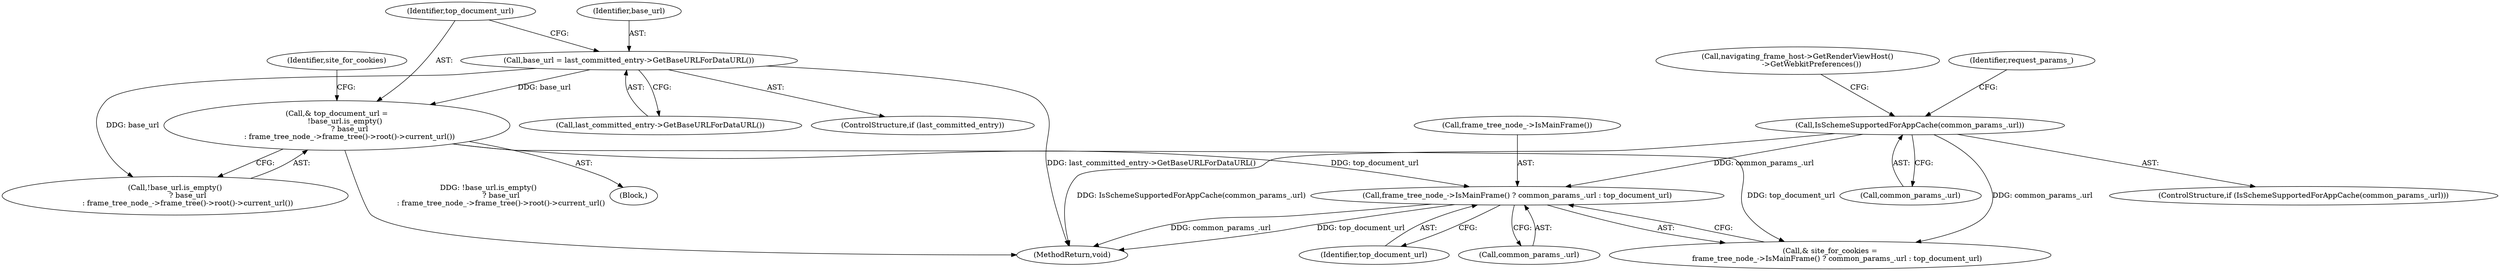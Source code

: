 digraph "1_Chrome_07fbae50670ea44e35e1d554db1bbece7fe3711f@del" {
"1000263" [label="(Call,frame_tree_node_->IsMainFrame() ? common_params_.url : top_document_url)"];
"1000221" [label="(Call,IsSchemeSupportedForAppCache(common_params_.url))"];
"1000253" [label="(Call,& top_document_url =\n       !base_url.is_empty()\n           ? base_url\n           : frame_tree_node_->frame_tree()->root()->current_url())"];
"1000249" [label="(Call,base_url = last_committed_entry->GetBaseURLForDataURL())"];
"1000247" [label="(ControlStructure,if (last_committed_entry))"];
"1000220" [label="(ControlStructure,if (IsSchemeSupportedForAppCache(common_params_.url)))"];
"1000251" [label="(Call,last_committed_entry->GetBaseURLForDataURL())"];
"1000261" [label="(Call,& site_for_cookies =\n      frame_tree_node_->IsMainFrame() ? common_params_.url : top_document_url)"];
"1000265" [label="(Call,common_params_.url)"];
"1000264" [label="(Call,frame_tree_node_->IsMainFrame())"];
"1000221" [label="(Call,IsSchemeSupportedForAppCache(common_params_.url))"];
"1000222" [label="(Call,common_params_.url)"];
"1000102" [label="(Block,)"];
"1000228" [label="(Call,navigating_frame_host->GetRenderViewHost()\n            ->GetWebkitPreferences())"];
"1000255" [label="(Call,!base_url.is_empty()\n           ? base_url\n           : frame_tree_node_->frame_tree()->root()->current_url())"];
"1000254" [label="(Identifier,top_document_url)"];
"1000262" [label="(Identifier,site_for_cookies)"];
"1000263" [label="(Call,frame_tree_node_->IsMainFrame() ? common_params_.url : top_document_url)"];
"1000341" [label="(MethodReturn,void)"];
"1000253" [label="(Call,& top_document_url =\n       !base_url.is_empty()\n           ? base_url\n           : frame_tree_node_->frame_tree()->root()->current_url())"];
"1000250" [label="(Identifier,base_url)"];
"1000249" [label="(Call,base_url = last_committed_entry->GetBaseURLForDataURL())"];
"1000268" [label="(Identifier,top_document_url)"];
"1000238" [label="(Identifier,request_params_)"];
"1000263" -> "1000261"  [label="AST: "];
"1000263" -> "1000265"  [label="CFG: "];
"1000263" -> "1000268"  [label="CFG: "];
"1000264" -> "1000263"  [label="AST: "];
"1000265" -> "1000263"  [label="AST: "];
"1000268" -> "1000263"  [label="AST: "];
"1000261" -> "1000263"  [label="CFG: "];
"1000263" -> "1000341"  [label="DDG: common_params_.url"];
"1000263" -> "1000341"  [label="DDG: top_document_url"];
"1000221" -> "1000263"  [label="DDG: common_params_.url"];
"1000253" -> "1000263"  [label="DDG: top_document_url"];
"1000221" -> "1000220"  [label="AST: "];
"1000221" -> "1000222"  [label="CFG: "];
"1000222" -> "1000221"  [label="AST: "];
"1000228" -> "1000221"  [label="CFG: "];
"1000238" -> "1000221"  [label="CFG: "];
"1000221" -> "1000341"  [label="DDG: IsSchemeSupportedForAppCache(common_params_.url)"];
"1000221" -> "1000261"  [label="DDG: common_params_.url"];
"1000253" -> "1000102"  [label="AST: "];
"1000253" -> "1000255"  [label="CFG: "];
"1000254" -> "1000253"  [label="AST: "];
"1000255" -> "1000253"  [label="AST: "];
"1000262" -> "1000253"  [label="CFG: "];
"1000253" -> "1000341"  [label="DDG: !base_url.is_empty()\n           ? base_url\n           : frame_tree_node_->frame_tree()->root()->current_url()"];
"1000249" -> "1000253"  [label="DDG: base_url"];
"1000253" -> "1000261"  [label="DDG: top_document_url"];
"1000249" -> "1000247"  [label="AST: "];
"1000249" -> "1000251"  [label="CFG: "];
"1000250" -> "1000249"  [label="AST: "];
"1000251" -> "1000249"  [label="AST: "];
"1000254" -> "1000249"  [label="CFG: "];
"1000249" -> "1000341"  [label="DDG: last_committed_entry->GetBaseURLForDataURL()"];
"1000249" -> "1000255"  [label="DDG: base_url"];
}
